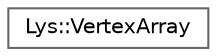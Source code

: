 digraph "Graphical Class Hierarchy"
{
 // LATEX_PDF_SIZE
  bgcolor="transparent";
  edge [fontname=Helvetica,fontsize=10,labelfontname=Helvetica,labelfontsize=10];
  node [fontname=Helvetica,fontsize=10,shape=box,height=0.2,width=0.4];
  rankdir="LR";
  Node0 [id="Node000000",label="Lys::VertexArray",height=0.2,width=0.4,color="grey40", fillcolor="white", style="filled",URL="$classLys_1_1VertexArray.html",tooltip=" "];
}
